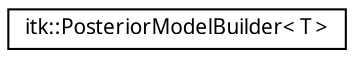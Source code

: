 digraph "Graphical Class Hierarchy"
{
  edge [fontname="FreeSans.ttf",fontsize="10",labelfontname="FreeSans.ttf",labelfontsize="10"];
  node [fontname="FreeSans.ttf",fontsize="10",shape=record];
  rankdir="LR";
  Node1 [label="itk::PosteriorModelBuilder\< T \>",height=0.2,width=0.4,color="black", fillcolor="white", style="filled",URL="$classitk_1_1PosteriorModelBuilder.html",tooltip="ITK Wrapper for the statismo::PosteriorModelBuilder class. "];
}
